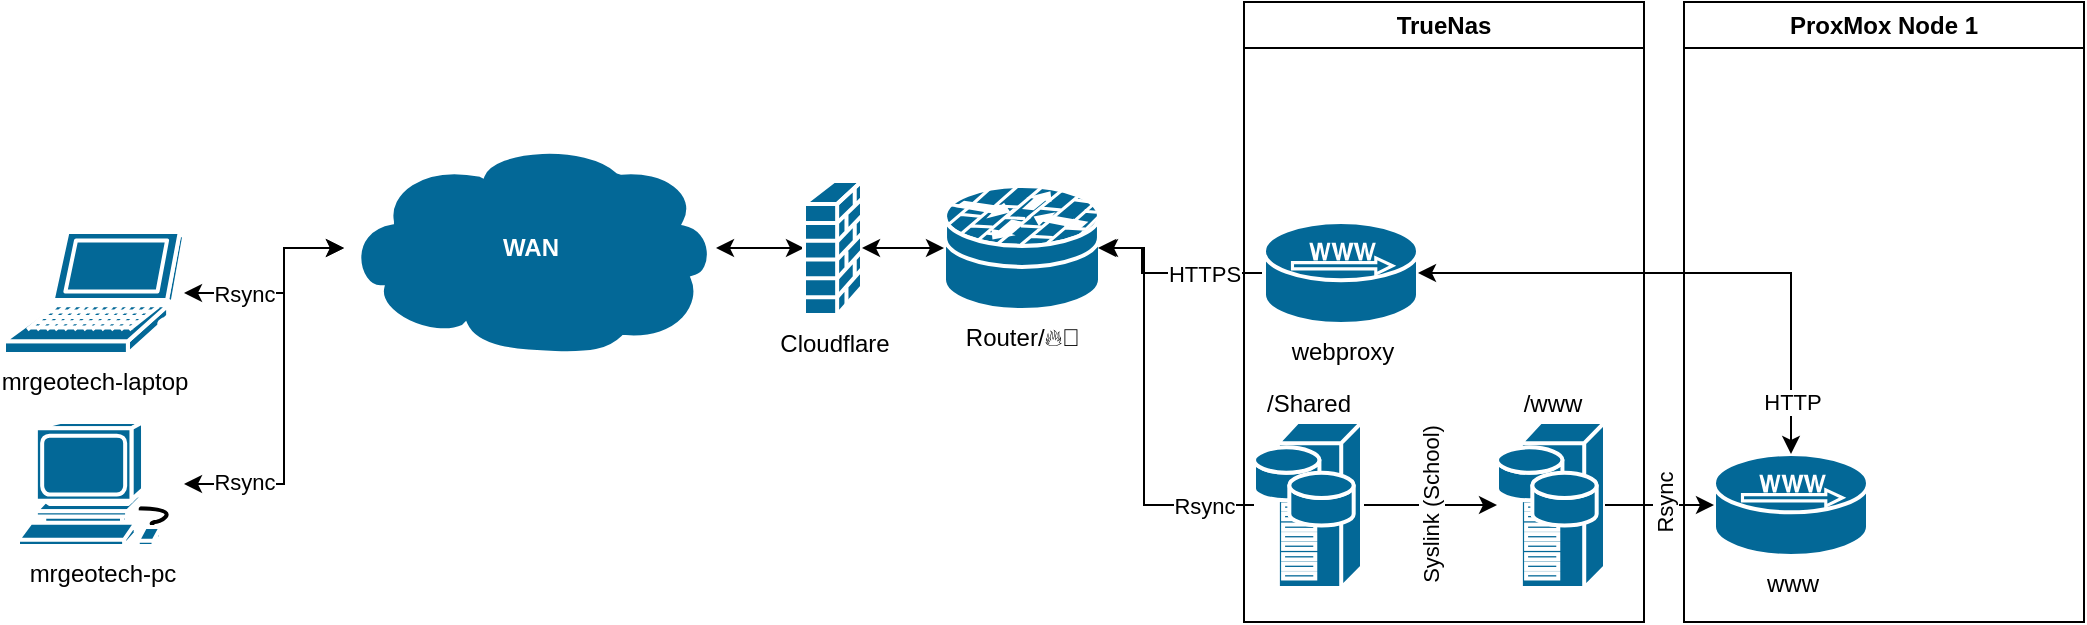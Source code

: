 <mxfile version="24.7.17">
  <diagram name="Page-1" id="HKs4EqCIz_pDYs3766nl">
    <mxGraphModel dx="1533" dy="416" grid="1" gridSize="10" guides="1" tooltips="1" connect="1" arrows="1" fold="1" page="1" pageScale="1" pageWidth="850" pageHeight="1100" math="0" shadow="0">
      <root>
        <mxCell id="0" />
        <mxCell id="1" parent="0" />
        <mxCell id="6uuu7LUjh2nBVU1ZC38r-33" value="" style="edgeStyle=orthogonalEdgeStyle;rounded=0;orthogonalLoop=1;jettySize=auto;html=1;startArrow=classic;startFill=1;" edge="1" parent="1" source="6uuu7LUjh2nBVU1ZC38r-23" target="6uuu7LUjh2nBVU1ZC38r-32">
          <mxGeometry relative="1" as="geometry" />
        </mxCell>
        <mxCell id="6uuu7LUjh2nBVU1ZC38r-23" value="&lt;b&gt;WAN&lt;/b&gt;" style="shape=mxgraph.cisco.storage.cloud;sketch=0;html=1;pointerEvents=1;dashed=0;fillColor=#036897;strokeColor=#ffffff;strokeWidth=2;verticalLabelPosition=middle;verticalAlign=middle;align=center;outlineConnect=0;labelPosition=center;fontColor=#FFFFFF;" vertex="1" parent="1">
          <mxGeometry x="-200" y="240" width="186" height="106" as="geometry" />
        </mxCell>
        <mxCell id="6uuu7LUjh2nBVU1ZC38r-26" value="Rsync" style="edgeStyle=orthogonalEdgeStyle;rounded=0;orthogonalLoop=1;jettySize=auto;html=1;startArrow=classic;startFill=1;" edge="1" parent="1" source="MRyK1gUwhwab8KNPsrKF-1" target="6uuu7LUjh2nBVU1ZC38r-23">
          <mxGeometry x="-0.697" y="1" relative="1" as="geometry">
            <Array as="points">
              <mxPoint x="-230" y="411" />
              <mxPoint x="-230" y="293" />
            </Array>
            <mxPoint as="offset" />
          </mxGeometry>
        </mxCell>
        <mxCell id="MRyK1gUwhwab8KNPsrKF-1" value="mrgeotech-pc" style="shape=mxgraph.cisco.computers_and_peripherals.workstation;sketch=0;html=1;pointerEvents=1;dashed=0;fillColor=#036897;strokeColor=#ffffff;strokeWidth=2;verticalLabelPosition=bottom;verticalAlign=top;align=center;outlineConnect=0;" parent="1" vertex="1">
          <mxGeometry x="-363" y="380" width="83" height="62" as="geometry" />
        </mxCell>
        <mxCell id="6uuu7LUjh2nBVU1ZC38r-25" value="Rsync" style="edgeStyle=orthogonalEdgeStyle;rounded=0;orthogonalLoop=1;jettySize=auto;html=1;startArrow=classic;startFill=1;" edge="1" parent="1" source="MRyK1gUwhwab8KNPsrKF-2" target="6uuu7LUjh2nBVU1ZC38r-23">
          <mxGeometry x="-0.415" relative="1" as="geometry">
            <Array as="points">
              <mxPoint x="-230" y="316" />
              <mxPoint x="-230" y="293" />
            </Array>
            <mxPoint as="offset" />
          </mxGeometry>
        </mxCell>
        <mxCell id="MRyK1gUwhwab8KNPsrKF-2" value="mrgeotech-laptop" style="shape=mxgraph.cisco.computers_and_peripherals.laptop;sketch=0;html=1;pointerEvents=1;dashed=0;fillColor=#036897;strokeColor=#ffffff;strokeWidth=2;verticalLabelPosition=bottom;verticalAlign=top;align=center;outlineConnect=0;" parent="1" vertex="1">
          <mxGeometry x="-370" y="285" width="90" height="61" as="geometry" />
        </mxCell>
        <mxCell id="6uuu7LUjh2nBVU1ZC38r-9" value="ProxMox Node 1" style="swimlane;whiteSpace=wrap;html=1;" vertex="1" parent="1">
          <mxGeometry x="470" y="170" width="200" height="310" as="geometry" />
        </mxCell>
        <mxCell id="6uuu7LUjh2nBVU1ZC38r-4" value="www" style="shape=mxgraph.cisco.servers.microwebserver;sketch=0;html=1;pointerEvents=1;dashed=0;fillColor=#036897;strokeColor=#ffffff;strokeWidth=2;verticalLabelPosition=bottom;verticalAlign=top;align=center;outlineConnect=0;" vertex="1" parent="6uuu7LUjh2nBVU1ZC38r-9">
          <mxGeometry x="15" y="226" width="77" height="51" as="geometry" />
        </mxCell>
        <mxCell id="6uuu7LUjh2nBVU1ZC38r-11" value="TrueNas" style="swimlane;whiteSpace=wrap;html=1;" vertex="1" parent="1">
          <mxGeometry x="250" y="170" width="200" height="310" as="geometry" />
        </mxCell>
        <mxCell id="6uuu7LUjh2nBVU1ZC38r-18" value="Syslink (School)" style="edgeStyle=orthogonalEdgeStyle;rounded=0;orthogonalLoop=1;jettySize=auto;html=1;horizontal=0;" edge="1" parent="6uuu7LUjh2nBVU1ZC38r-11" source="MRyK1gUwhwab8KNPsrKF-3" target="6uuu7LUjh2nBVU1ZC38r-17">
          <mxGeometry relative="1" as="geometry" />
        </mxCell>
        <mxCell id="MRyK1gUwhwab8KNPsrKF-3" value="/Shared" style="shape=mxgraph.cisco.servers.storage_server;sketch=0;html=1;pointerEvents=1;dashed=0;fillColor=#036897;strokeColor=#ffffff;strokeWidth=2;verticalLabelPosition=top;verticalAlign=bottom;align=center;outlineConnect=0;horizontal=1;labelPosition=center;" parent="6uuu7LUjh2nBVU1ZC38r-11" vertex="1">
          <mxGeometry x="5" y="210" width="54" height="83" as="geometry" />
        </mxCell>
        <mxCell id="6uuu7LUjh2nBVU1ZC38r-17" value="/www" style="shape=mxgraph.cisco.servers.storage_server;sketch=0;html=1;pointerEvents=1;dashed=0;fillColor=#036897;strokeColor=#ffffff;strokeWidth=2;verticalLabelPosition=top;verticalAlign=bottom;align=center;outlineConnect=0;horizontal=1;labelPosition=center;" vertex="1" parent="6uuu7LUjh2nBVU1ZC38r-11">
          <mxGeometry x="126.5" y="210" width="54" height="83" as="geometry" />
        </mxCell>
        <mxCell id="6uuu7LUjh2nBVU1ZC38r-21" value="webproxy" style="shape=mxgraph.cisco.servers.microwebserver;sketch=0;html=1;pointerEvents=1;dashed=0;fillColor=#036897;strokeColor=#ffffff;strokeWidth=2;verticalLabelPosition=bottom;verticalAlign=top;align=center;outlineConnect=0;" vertex="1" parent="6uuu7LUjh2nBVU1ZC38r-11">
          <mxGeometry x="10" y="110" width="77" height="51" as="geometry" />
        </mxCell>
        <mxCell id="6uuu7LUjh2nBVU1ZC38r-19" value="Rsync" style="edgeStyle=orthogonalEdgeStyle;rounded=0;orthogonalLoop=1;jettySize=auto;html=1;horizontal=0;" edge="1" parent="1" source="6uuu7LUjh2nBVU1ZC38r-17" target="6uuu7LUjh2nBVU1ZC38r-4">
          <mxGeometry x="0.083" y="2" relative="1" as="geometry">
            <mxPoint y="1" as="offset" />
          </mxGeometry>
        </mxCell>
        <mxCell id="6uuu7LUjh2nBVU1ZC38r-22" value="HTTP" style="edgeStyle=orthogonalEdgeStyle;rounded=0;orthogonalLoop=1;jettySize=auto;html=1;entryX=1;entryY=0.5;entryDx=0;entryDy=0;entryPerimeter=0;startArrow=classic;startFill=1;" edge="1" parent="1" source="6uuu7LUjh2nBVU1ZC38r-4" target="6uuu7LUjh2nBVU1ZC38r-21">
          <mxGeometry x="-0.812" relative="1" as="geometry">
            <Array as="points">
              <mxPoint x="524" y="306" />
            </Array>
            <mxPoint as="offset" />
          </mxGeometry>
        </mxCell>
        <mxCell id="6uuu7LUjh2nBVU1ZC38r-31" value="Router/🔥🧱" style="shape=mxgraph.cisco.security.router_firewall;sketch=0;html=1;pointerEvents=1;dashed=0;fillColor=#036897;strokeColor=#ffffff;strokeWidth=2;verticalLabelPosition=bottom;verticalAlign=top;align=center;outlineConnect=0;" vertex="1" parent="1">
          <mxGeometry x="100" y="262" width="78" height="62" as="geometry" />
        </mxCell>
        <mxCell id="6uuu7LUjh2nBVU1ZC38r-32" value="Cloudflare" style="shape=mxgraph.cisco.security.firewall;sketch=0;html=1;pointerEvents=1;dashed=0;fillColor=#036897;strokeColor=#ffffff;strokeWidth=2;verticalLabelPosition=bottom;verticalAlign=top;align=center;outlineConnect=0;" vertex="1" parent="1">
          <mxGeometry x="30" y="259.5" width="29" height="67" as="geometry" />
        </mxCell>
        <mxCell id="6uuu7LUjh2nBVU1ZC38r-34" style="edgeStyle=orthogonalEdgeStyle;rounded=0;orthogonalLoop=1;jettySize=auto;html=1;entryX=0;entryY=0.5;entryDx=0;entryDy=0;entryPerimeter=0;startArrow=classic;startFill=1;" edge="1" parent="1" source="6uuu7LUjh2nBVU1ZC38r-32" target="6uuu7LUjh2nBVU1ZC38r-31">
          <mxGeometry relative="1" as="geometry" />
        </mxCell>
        <mxCell id="6uuu7LUjh2nBVU1ZC38r-35" value="HTTPS" style="edgeStyle=orthogonalEdgeStyle;rounded=0;orthogonalLoop=1;jettySize=auto;html=1;" edge="1" parent="1">
          <mxGeometry x="-0.386" relative="1" as="geometry">
            <mxPoint x="259" y="305.524" as="sourcePoint" />
            <mxPoint x="177" y="293" as="targetPoint" />
            <Array as="points">
              <mxPoint x="199" y="306" />
              <mxPoint x="199" y="293" />
            </Array>
            <mxPoint as="offset" />
          </mxGeometry>
        </mxCell>
        <mxCell id="6uuu7LUjh2nBVU1ZC38r-36" value="Rsync" style="edgeStyle=orthogonalEdgeStyle;rounded=0;orthogonalLoop=1;jettySize=auto;html=1;" edge="1" parent="1" source="MRyK1gUwhwab8KNPsrKF-3" target="6uuu7LUjh2nBVU1ZC38r-31">
          <mxGeometry x="-0.757" relative="1" as="geometry">
            <Array as="points">
              <mxPoint x="200" y="422" />
              <mxPoint x="200" y="293" />
            </Array>
            <mxPoint as="offset" />
          </mxGeometry>
        </mxCell>
      </root>
    </mxGraphModel>
  </diagram>
</mxfile>

